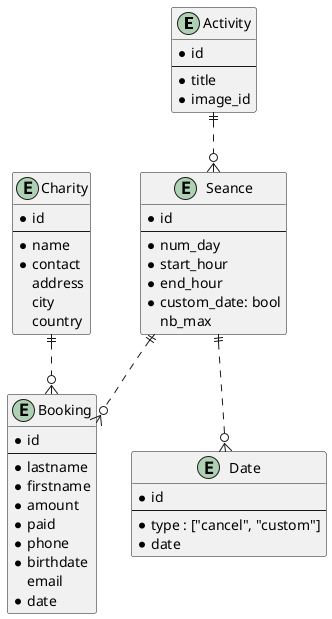 @startuml database
  entity Activity {
    * id
    --
    * title
    * image_id
  }

  entity Seance {
    * id
    --
    * num_day
    * start_hour
    * end_hour
    * custom_date: bool
    nb_max
  }

  entity Booking {
    * id
    --
    * lastname
    * firstname
    * amount
    * paid
    * phone
    * birthdate
    email
    * date
  }

  entity Date {
    * id
    --
    * type : ["cancel", "custom"]
    * date
  }

  entity Charity {
    * id
    --
    * name
    * contact
    address
    city
    country
  }

  Activity ||..o{ Seance
  Seance ||..o{ Booking
  Seance ||..o{ Date
  Charity ||..o{ Booking
@enduml